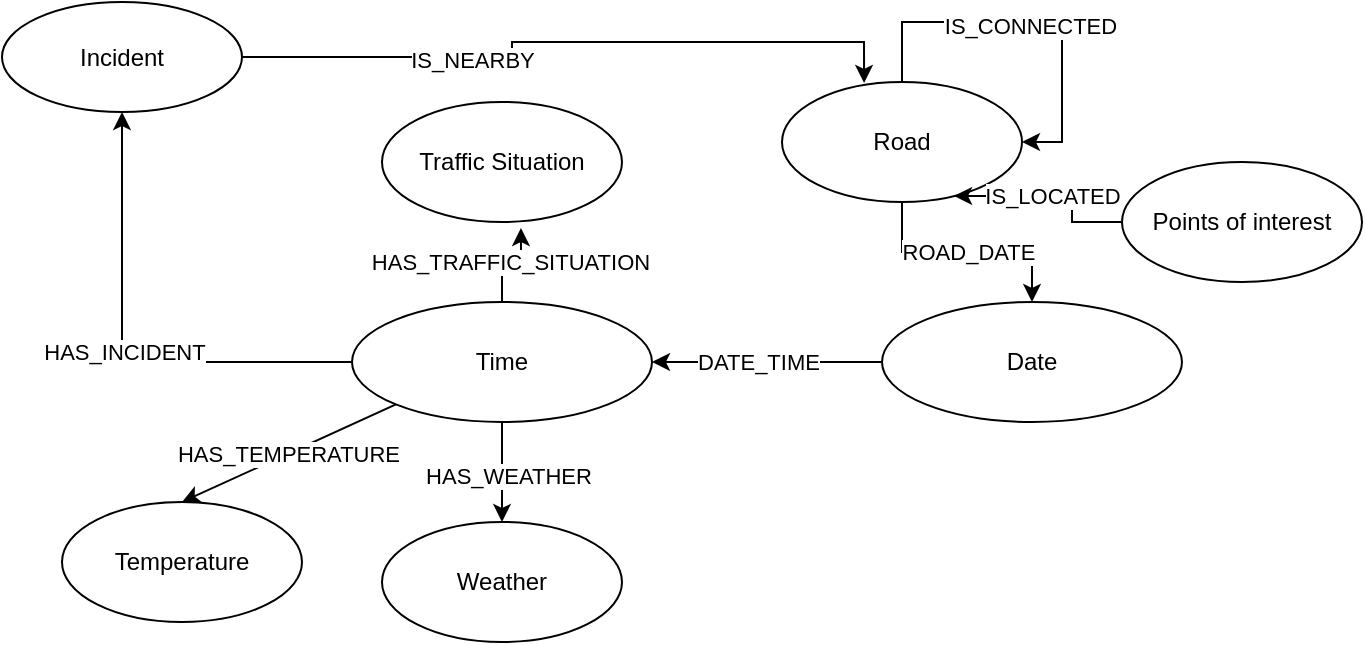 <mxfile version="21.6.8" type="device">
  <diagram id="l6fLpSyLQ2XequCTy9tS" name="Page-1">
    <mxGraphModel dx="2768" dy="379" grid="1" gridSize="10" guides="1" tooltips="1" connect="1" arrows="1" fold="1" page="1" pageScale="1" pageWidth="827" pageHeight="1169" math="0" shadow="0">
      <root>
        <mxCell id="0" />
        <mxCell id="1" parent="0" />
        <mxCell id="BlHrWK3ngbtcq9nJyILt-4" value="ROAD_DATE" style="edgeStyle=orthogonalEdgeStyle;rounded=0;orthogonalLoop=1;jettySize=auto;html=1;entryX=0.5;entryY=0;entryDx=0;entryDy=0;" edge="1" parent="1" source="CVK_DnbALnRQpaXqQVXa-2" target="BlHrWK3ngbtcq9nJyILt-1">
          <mxGeometry relative="1" as="geometry" />
        </mxCell>
        <mxCell id="CVK_DnbALnRQpaXqQVXa-2" value="Road" style="ellipse;whiteSpace=wrap;html=1;" parent="1" vertex="1">
          <mxGeometry x="-600" y="50" width="120" height="60" as="geometry" />
        </mxCell>
        <mxCell id="CVK_DnbALnRQpaXqQVXa-13" value="IS_LOCATED" style="edgeStyle=orthogonalEdgeStyle;rounded=0;orthogonalLoop=1;jettySize=auto;html=1;entryX=0.717;entryY=0.95;entryDx=0;entryDy=0;entryPerimeter=0;" parent="1" source="CVK_DnbALnRQpaXqQVXa-3" target="CVK_DnbALnRQpaXqQVXa-2" edge="1">
          <mxGeometry relative="1" as="geometry">
            <mxPoint x="-490" y="130" as="targetPoint" />
          </mxGeometry>
        </mxCell>
        <mxCell id="CVK_DnbALnRQpaXqQVXa-3" value="Points of interest" style="ellipse;whiteSpace=wrap;html=1;" parent="1" vertex="1">
          <mxGeometry x="-430" y="90" width="120" height="60" as="geometry" />
        </mxCell>
        <mxCell id="BgKfWiFMnTX2AtoJ_OBd-2" style="edgeStyle=orthogonalEdgeStyle;rounded=0;orthogonalLoop=1;jettySize=auto;html=1;entryX=0.5;entryY=0;entryDx=0;entryDy=0;" parent="1" source="CVK_DnbALnRQpaXqQVXa-4" target="BgKfWiFMnTX2AtoJ_OBd-1" edge="1">
          <mxGeometry relative="1" as="geometry" />
        </mxCell>
        <mxCell id="BgKfWiFMnTX2AtoJ_OBd-3" value="HAS_WEATHER" style="edgeLabel;html=1;align=center;verticalAlign=middle;resizable=0;points=[];" parent="BgKfWiFMnTX2AtoJ_OBd-2" vertex="1" connectable="0">
          <mxGeometry x="0.08" y="3" relative="1" as="geometry">
            <mxPoint as="offset" />
          </mxGeometry>
        </mxCell>
        <mxCell id="jJKXX-mgVOs7kS4YwXCo-3" style="edgeStyle=orthogonalEdgeStyle;rounded=0;orthogonalLoop=1;jettySize=auto;html=1;" parent="1" source="CVK_DnbALnRQpaXqQVXa-4" target="jJKXX-mgVOs7kS4YwXCo-1" edge="1">
          <mxGeometry relative="1" as="geometry" />
        </mxCell>
        <mxCell id="jJKXX-mgVOs7kS4YwXCo-4" value="HAS_INCIDENT" style="edgeLabel;html=1;align=center;verticalAlign=middle;resizable=0;points=[];" parent="jJKXX-mgVOs7kS4YwXCo-3" vertex="1" connectable="0">
          <mxGeometry y="-1" relative="1" as="geometry">
            <mxPoint as="offset" />
          </mxGeometry>
        </mxCell>
        <mxCell id="zzLDpk-sGfUP1zNuHT5k-4" value="HAS_TRAFFIC_SITUATION" style="edgeStyle=orthogonalEdgeStyle;rounded=0;orthogonalLoop=1;jettySize=auto;html=1;entryX=0.579;entryY=1.05;entryDx=0;entryDy=0;entryPerimeter=0;" parent="1" source="CVK_DnbALnRQpaXqQVXa-4" target="CVK_DnbALnRQpaXqQVXa-5" edge="1">
          <mxGeometry relative="1" as="geometry" />
        </mxCell>
        <mxCell id="CVK_DnbALnRQpaXqQVXa-4" value="Time" style="ellipse;whiteSpace=wrap;html=1;" parent="1" vertex="1">
          <mxGeometry x="-815" y="160" width="150" height="60" as="geometry" />
        </mxCell>
        <mxCell id="CVK_DnbALnRQpaXqQVXa-5" value="Traffic Situation" style="ellipse;whiteSpace=wrap;html=1;" parent="1" vertex="1">
          <mxGeometry x="-800" y="60" width="120" height="60" as="geometry" />
        </mxCell>
        <mxCell id="BgKfWiFMnTX2AtoJ_OBd-1" value="Weather" style="ellipse;whiteSpace=wrap;html=1;" parent="1" vertex="1">
          <mxGeometry x="-800" y="270" width="120" height="60" as="geometry" />
        </mxCell>
        <mxCell id="uM7hI6JyogQLXGNQNtPG-5" style="edgeStyle=orthogonalEdgeStyle;rounded=0;orthogonalLoop=1;jettySize=auto;html=1;entryX=0.342;entryY=0.008;entryDx=0;entryDy=0;entryPerimeter=0;" parent="1" source="jJKXX-mgVOs7kS4YwXCo-1" target="CVK_DnbALnRQpaXqQVXa-2" edge="1">
          <mxGeometry relative="1" as="geometry" />
        </mxCell>
        <mxCell id="uM7hI6JyogQLXGNQNtPG-6" value="IS_NEARBY" style="edgeLabel;html=1;align=center;verticalAlign=middle;resizable=0;points=[];" parent="uM7hI6JyogQLXGNQNtPG-5" vertex="1" connectable="0">
          <mxGeometry x="-0.322" y="-1" relative="1" as="geometry">
            <mxPoint as="offset" />
          </mxGeometry>
        </mxCell>
        <mxCell id="jJKXX-mgVOs7kS4YwXCo-1" value="Incident&lt;br&gt;" style="ellipse;whiteSpace=wrap;html=1;" parent="1" vertex="1">
          <mxGeometry x="-990" y="10" width="120" height="55" as="geometry" />
        </mxCell>
        <mxCell id="jJKXX-mgVOs7kS4YwXCo-5" value="Temperature" style="ellipse;whiteSpace=wrap;html=1;" parent="1" vertex="1">
          <mxGeometry x="-960" y="260" width="120" height="60" as="geometry" />
        </mxCell>
        <mxCell id="jJKXX-mgVOs7kS4YwXCo-6" value="HAS_TEMPERATURE" style="endArrow=classic;html=1;rounded=0;exitX=0;exitY=1;exitDx=0;exitDy=0;entryX=0.5;entryY=0;entryDx=0;entryDy=0;" parent="1" source="CVK_DnbALnRQpaXqQVXa-4" target="jJKXX-mgVOs7kS4YwXCo-5" edge="1">
          <mxGeometry width="50" height="50" relative="1" as="geometry">
            <mxPoint x="-700" y="460" as="sourcePoint" />
            <mxPoint x="-520" y="250" as="targetPoint" />
          </mxGeometry>
        </mxCell>
        <mxCell id="zzLDpk-sGfUP1zNuHT5k-10" style="edgeStyle=orthogonalEdgeStyle;rounded=0;orthogonalLoop=1;jettySize=auto;html=1;entryX=1;entryY=0.5;entryDx=0;entryDy=0;" parent="1" source="CVK_DnbALnRQpaXqQVXa-2" target="CVK_DnbALnRQpaXqQVXa-2" edge="1">
          <mxGeometry relative="1" as="geometry">
            <Array as="points">
              <mxPoint x="-540" y="20" />
              <mxPoint x="-460" y="20" />
              <mxPoint x="-460" y="80" />
            </Array>
          </mxGeometry>
        </mxCell>
        <mxCell id="zzLDpk-sGfUP1zNuHT5k-11" value="IS_CONNECTED" style="edgeLabel;html=1;align=center;verticalAlign=middle;resizable=0;points=[];" parent="zzLDpk-sGfUP1zNuHT5k-10" vertex="1" connectable="0">
          <mxGeometry x="-0.012" y="-2" relative="1" as="geometry">
            <mxPoint as="offset" />
          </mxGeometry>
        </mxCell>
        <mxCell id="BlHrWK3ngbtcq9nJyILt-2" style="edgeStyle=orthogonalEdgeStyle;rounded=0;orthogonalLoop=1;jettySize=auto;html=1;entryX=1;entryY=0.5;entryDx=0;entryDy=0;" edge="1" parent="1" source="BlHrWK3ngbtcq9nJyILt-1" target="CVK_DnbALnRQpaXqQVXa-4">
          <mxGeometry relative="1" as="geometry" />
        </mxCell>
        <mxCell id="BlHrWK3ngbtcq9nJyILt-3" value="DATE_TIME" style="edgeLabel;html=1;align=center;verticalAlign=middle;resizable=0;points=[];" vertex="1" connectable="0" parent="BlHrWK3ngbtcq9nJyILt-2">
          <mxGeometry x="0.103" relative="1" as="geometry">
            <mxPoint x="1" as="offset" />
          </mxGeometry>
        </mxCell>
        <mxCell id="BlHrWK3ngbtcq9nJyILt-1" value="Date" style="ellipse;whiteSpace=wrap;html=1;" vertex="1" parent="1">
          <mxGeometry x="-550" y="160" width="150" height="60" as="geometry" />
        </mxCell>
      </root>
    </mxGraphModel>
  </diagram>
</mxfile>
